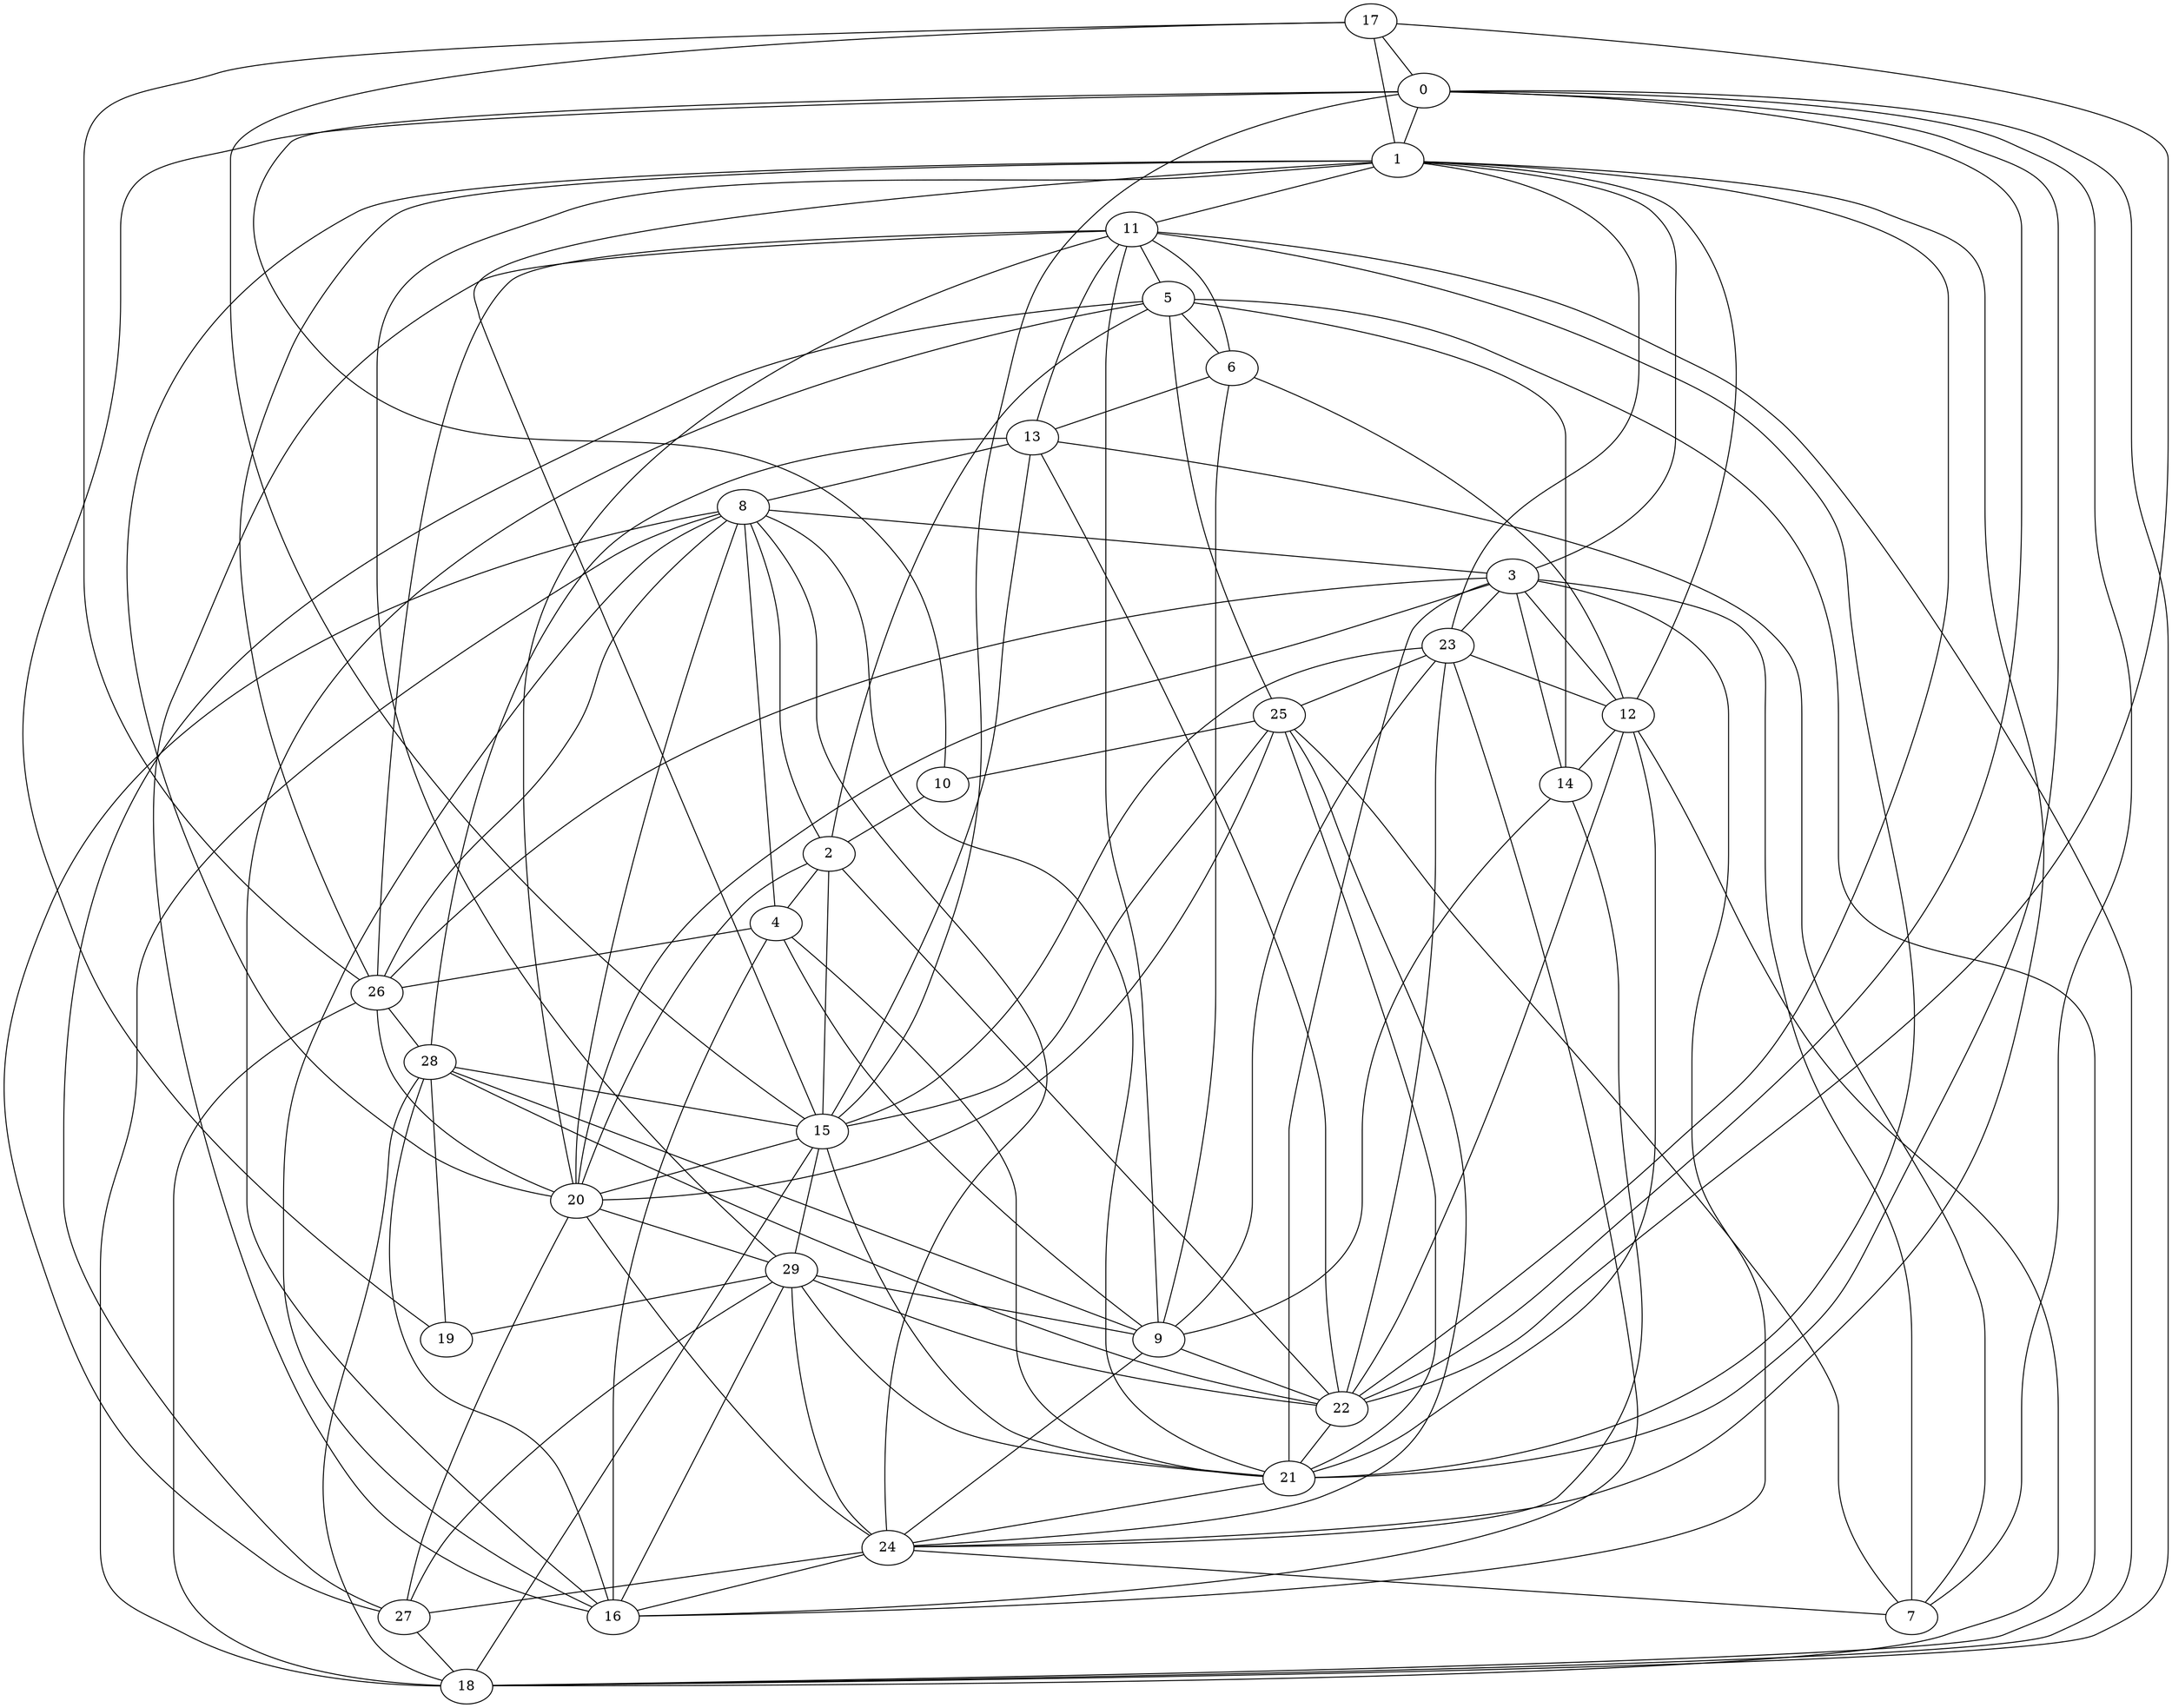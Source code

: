 graph grafoGilbert_30_14  {
0;
1;
2;
3;
4;
5;
6;
7;
8;
9;
10;
11;
12;
13;
14;
15;
16;
17;
18;
19;
20;
21;
22;
23;
24;
25;
26;
27;
28;
29;
0 -- 1;
0 -- 15;
0 -- 18;
0 -- 22;
1 -- 11;
1 -- 12;
1 -- 15;
1 -- 20;
1 -- 22;
1 -- 24;
1 -- 26;
1 -- 29;
2 -- 4;
2 -- 5;
2 -- 8;
3 -- 1;
3 -- 7;
3 -- 12;
3 -- 14;
3 -- 21;
3 -- 23;
4 -- 26;
5 -- 6;
5 -- 14;
5 -- 18;
5 -- 25;
5 -- 27;
6 -- 11;
6 -- 13;
7 -- 0;
8 -- 3;
8 -- 4;
8 -- 24;
8 -- 26;
8 -- 27;
9 -- 4;
9 -- 6;
9 -- 22;
9 -- 23;
9 -- 24;
9 -- 28;
10 -- 0;
10 -- 2;
11 -- 5;
11 -- 9;
11 -- 13;
11 -- 16;
11 -- 18;
11 -- 20;
11 -- 21;
12 -- 6;
12 -- 14;
12 -- 18;
12 -- 21;
12 -- 22;
13 -- 7;
13 -- 8;
13 -- 22;
14 -- 9;
14 -- 24;
15 -- 2;
15 -- 13;
15 -- 18;
15 -- 20;
15 -- 21;
15 -- 23;
15 -- 29;
16 -- 3;
16 -- 4;
16 -- 5;
16 -- 8;
16 -- 28;
17 -- 0;
17 -- 1;
17 -- 15;
17 -- 22;
17 -- 26;
18 -- 8;
19 -- 0;
19 -- 28;
20 -- 2;
20 -- 3;
20 -- 8;
20 -- 24;
20 -- 27;
20 -- 29;
21 -- 0;
21 -- 4;
21 -- 8;
21 -- 24;
21 -- 25;
21 -- 29;
22 -- 2;
22 -- 21;
22 -- 23;
22 -- 28;
23 -- 1;
23 -- 12;
23 -- 16;
23 -- 25;
24 -- 7;
24 -- 16;
24 -- 27;
25 -- 7;
25 -- 10;
25 -- 15;
25 -- 20;
25 -- 24;
26 -- 3;
26 -- 11;
26 -- 18;
26 -- 20;
26 -- 28;
27 -- 18;
27 -- 29;
28 -- 13;
28 -- 15;
28 -- 18;
29 -- 9;
29 -- 16;
29 -- 19;
29 -- 22;
29 -- 24;
}